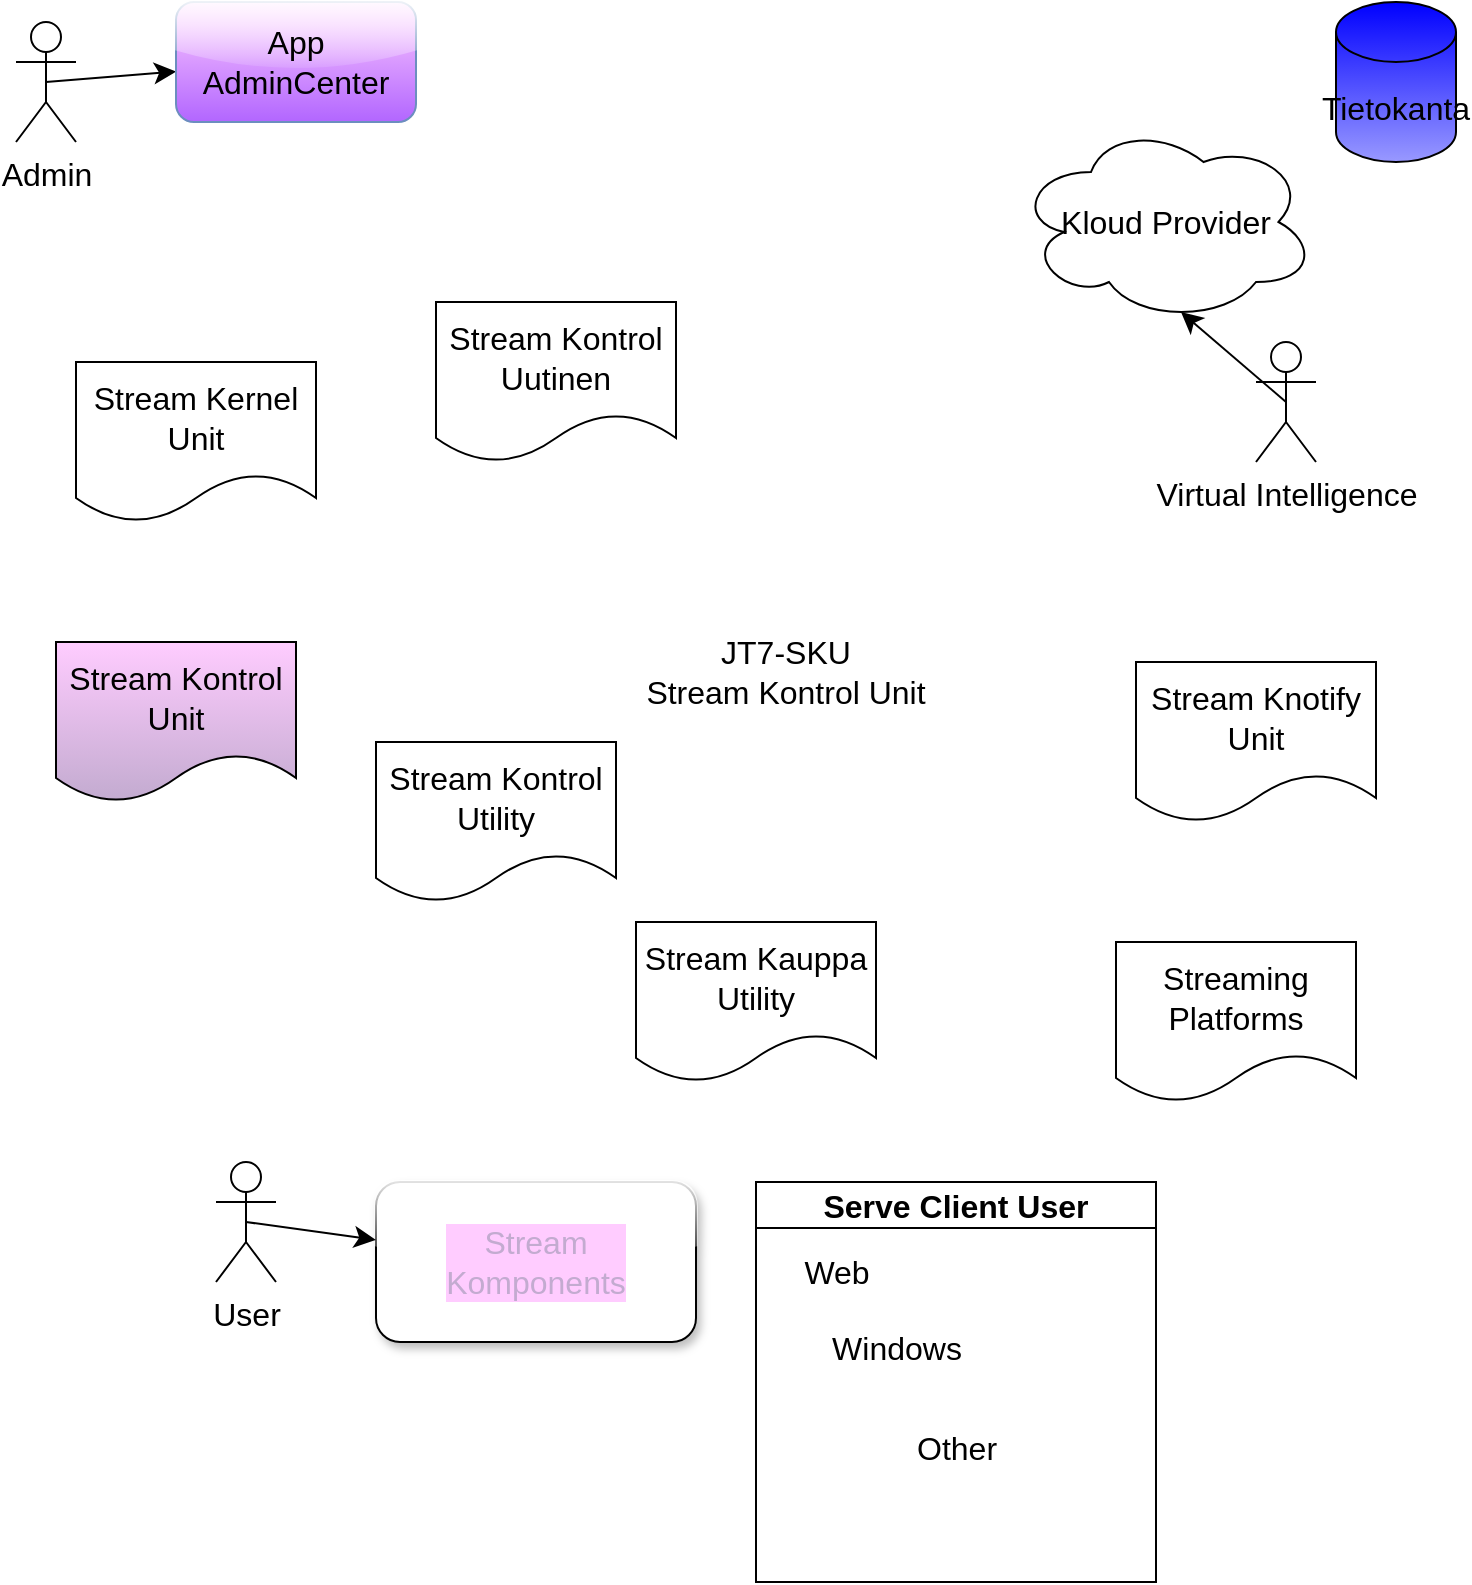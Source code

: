 <mxfile version="22.1.4" type="github">
  <diagram name="Sivu-1" id="nVIp9f3CLLhEfEjgpF28">
    <mxGraphModel dx="1434" dy="944" grid="1" gridSize="10" guides="1" tooltips="1" connect="1" arrows="1" fold="1" page="1" pageScale="1" pageWidth="827" pageHeight="1169" math="0" shadow="0">
      <root>
        <mxCell id="0" />
        <mxCell id="1" parent="0" />
        <mxCell id="bNF-SPqmJaTVdJ-8YDtE-1" value="Stream &lt;br&gt;Komponents" style="rounded=1;whiteSpace=wrap;html=1;fontSize=16;shadow=1;glass=1;fontColor=#C3ABD0;labelBackgroundColor=#FFCCFF;" parent="1" vertex="1">
          <mxGeometry x="240" y="650" width="160" height="80" as="geometry" />
        </mxCell>
        <mxCell id="bNF-SPqmJaTVdJ-8YDtE-2" value="JT7-SKU&lt;br&gt;Stream Kontrol Unit" style="text;strokeColor=none;fillColor=none;html=1;align=center;verticalAlign=middle;whiteSpace=wrap;rounded=0;fontSize=16;" parent="1" vertex="1">
          <mxGeometry x="360" y="350" width="170" height="90" as="geometry" />
        </mxCell>
        <mxCell id="bNF-SPqmJaTVdJ-8YDtE-3" value="Kloud Provider" style="ellipse;shape=cloud;whiteSpace=wrap;html=1;fontSize=16;" parent="1" vertex="1">
          <mxGeometry x="560" y="120" width="150" height="100" as="geometry" />
        </mxCell>
        <mxCell id="Mv3_jATNsVEBFW0Uo7lB-1" value="Stream Knotify Unit" style="shape=document;whiteSpace=wrap;html=1;boundedLbl=1;fontSize=16;" vertex="1" parent="1">
          <mxGeometry x="620" y="390" width="120" height="80" as="geometry" />
        </mxCell>
        <mxCell id="Mv3_jATNsVEBFW0Uo7lB-16" style="edgeStyle=none;curved=1;rounded=0;orthogonalLoop=1;jettySize=auto;html=1;exitX=0.5;exitY=0.5;exitDx=0;exitDy=0;exitPerimeter=0;fontSize=12;startSize=8;endSize=8;" edge="1" parent="1" source="Mv3_jATNsVEBFW0Uo7lB-2" target="bNF-SPqmJaTVdJ-8YDtE-1">
          <mxGeometry relative="1" as="geometry" />
        </mxCell>
        <mxCell id="Mv3_jATNsVEBFW0Uo7lB-2" value="User" style="shape=umlActor;verticalLabelPosition=bottom;verticalAlign=top;html=1;outlineConnect=0;fontSize=16;" vertex="1" parent="1">
          <mxGeometry x="160" y="640" width="30" height="60" as="geometry" />
        </mxCell>
        <mxCell id="Mv3_jATNsVEBFW0Uo7lB-3" value="Tietokanta" style="shape=cylinder3;whiteSpace=wrap;html=1;boundedLbl=1;backgroundOutline=1;size=15;fontSize=16;gradientColor=#9999FF;fillColor=#0000FF;" vertex="1" parent="1">
          <mxGeometry x="720" y="60" width="60" height="80" as="geometry" />
        </mxCell>
        <mxCell id="Mv3_jATNsVEBFW0Uo7lB-4" value="Streaming Platforms" style="shape=document;whiteSpace=wrap;html=1;boundedLbl=1;fontSize=16;" vertex="1" parent="1">
          <mxGeometry x="610" y="530" width="120" height="80" as="geometry" />
        </mxCell>
        <mxCell id="Mv3_jATNsVEBFW0Uo7lB-5" value="Stream Kernel Unit" style="shape=document;whiteSpace=wrap;html=1;boundedLbl=1;fontSize=16;" vertex="1" parent="1">
          <mxGeometry x="90" y="240" width="120" height="80" as="geometry" />
        </mxCell>
        <mxCell id="Mv3_jATNsVEBFW0Uo7lB-6" value="Stream Kontrol Unit" style="shape=document;whiteSpace=wrap;html=1;boundedLbl=1;fontSize=16;gradientColor=#C3ABD0;fillColor=#FFCCFF;" vertex="1" parent="1">
          <mxGeometry x="80" y="380" width="120" height="80" as="geometry" />
        </mxCell>
        <mxCell id="Mv3_jATNsVEBFW0Uo7lB-7" value="Virtual Intelligence" style="shape=umlActor;verticalLabelPosition=bottom;verticalAlign=top;html=1;outlineConnect=0;fontSize=16;" vertex="1" parent="1">
          <mxGeometry x="680" y="230" width="30" height="60" as="geometry" />
        </mxCell>
        <mxCell id="Mv3_jATNsVEBFW0Uo7lB-9" value="Stream Kontrol Utility" style="shape=document;whiteSpace=wrap;html=1;boundedLbl=1;fontSize=16;" vertex="1" parent="1">
          <mxGeometry x="240" y="430" width="120" height="80" as="geometry" />
        </mxCell>
        <mxCell id="Mv3_jATNsVEBFW0Uo7lB-10" value="Stream Kauppa Utility" style="shape=document;whiteSpace=wrap;html=1;boundedLbl=1;fontSize=16;" vertex="1" parent="1">
          <mxGeometry x="370" y="520" width="120" height="80" as="geometry" />
        </mxCell>
        <mxCell id="Mv3_jATNsVEBFW0Uo7lB-11" value="Stream Kontrol Uutinen" style="shape=document;whiteSpace=wrap;html=1;boundedLbl=1;fontSize=16;" vertex="1" parent="1">
          <mxGeometry x="270" y="210" width="120" height="80" as="geometry" />
        </mxCell>
        <mxCell id="Mv3_jATNsVEBFW0Uo7lB-15" style="edgeStyle=none;curved=1;rounded=0;orthogonalLoop=1;jettySize=auto;html=1;exitX=0.5;exitY=0.5;exitDx=0;exitDy=0;exitPerimeter=0;fontSize=12;startSize=8;endSize=8;" edge="1" parent="1" source="Mv3_jATNsVEBFW0Uo7lB-12" target="Mv3_jATNsVEBFW0Uo7lB-13">
          <mxGeometry relative="1" as="geometry" />
        </mxCell>
        <mxCell id="Mv3_jATNsVEBFW0Uo7lB-12" value="Admin" style="shape=umlActor;verticalLabelPosition=bottom;verticalAlign=top;html=1;outlineConnect=0;fontSize=16;" vertex="1" parent="1">
          <mxGeometry x="60" y="70" width="30" height="60" as="geometry" />
        </mxCell>
        <mxCell id="Mv3_jATNsVEBFW0Uo7lB-13" value="App AdminCenter" style="rounded=1;whiteSpace=wrap;html=1;fontSize=16;fillColor=#FFCCFF;strokeColor=#6c8ebf;gradientColor=#B266FF;glass=1;" vertex="1" parent="1">
          <mxGeometry x="140" y="60" width="120" height="60" as="geometry" />
        </mxCell>
        <mxCell id="Mv3_jATNsVEBFW0Uo7lB-14" style="edgeStyle=none;curved=1;rounded=0;orthogonalLoop=1;jettySize=auto;html=1;exitX=0.5;exitY=0.5;exitDx=0;exitDy=0;exitPerimeter=0;fontSize=12;startSize=8;endSize=8;entryX=0.55;entryY=0.95;entryDx=0;entryDy=0;entryPerimeter=0;" edge="1" parent="1" source="Mv3_jATNsVEBFW0Uo7lB-7" target="bNF-SPqmJaTVdJ-8YDtE-3">
          <mxGeometry relative="1" as="geometry" />
        </mxCell>
        <mxCell id="Cx0Q3Kvt6o_P9Q8PGs4c-1" value="Serve Client User" style="swimlane;whiteSpace=wrap;html=1;fontSize=16;" vertex="1" parent="1">
          <mxGeometry x="430" y="650" width="200" height="200" as="geometry" />
        </mxCell>
        <mxCell id="Cx0Q3Kvt6o_P9Q8PGs4c-2" value="Web" style="text;html=1;align=center;verticalAlign=middle;resizable=0;points=[];autosize=1;strokeColor=none;fillColor=none;fontSize=16;" vertex="1" parent="Cx0Q3Kvt6o_P9Q8PGs4c-1">
          <mxGeometry x="10" y="30" width="60" height="30" as="geometry" />
        </mxCell>
        <mxCell id="Cx0Q3Kvt6o_P9Q8PGs4c-4" value="Windows" style="text;html=1;align=center;verticalAlign=middle;resizable=0;points=[];autosize=1;strokeColor=none;fillColor=none;fontSize=16;" vertex="1" parent="1">
          <mxGeometry x="455" y="718" width="90" height="30" as="geometry" />
        </mxCell>
        <mxCell id="Cx0Q3Kvt6o_P9Q8PGs4c-5" value="Other" style="text;html=1;align=center;verticalAlign=middle;resizable=0;points=[];autosize=1;strokeColor=none;fillColor=none;fontSize=16;" vertex="1" parent="1">
          <mxGeometry x="500" y="768" width="60" height="30" as="geometry" />
        </mxCell>
      </root>
    </mxGraphModel>
  </diagram>
</mxfile>
